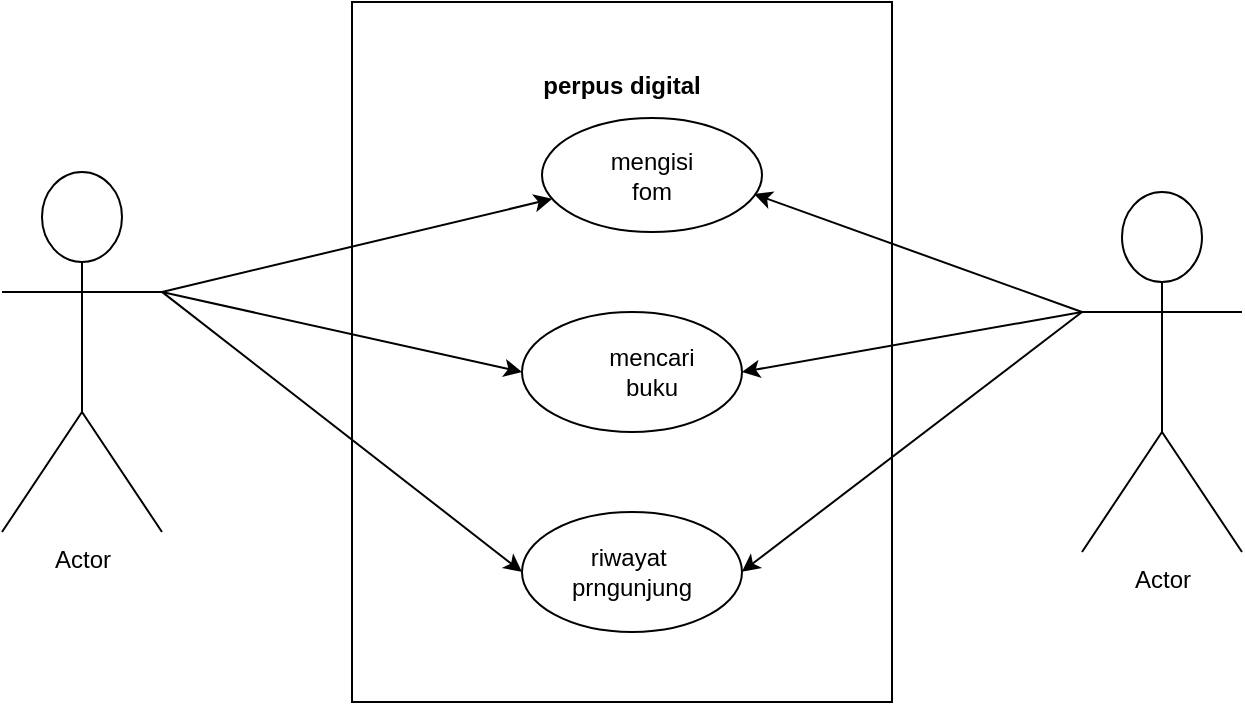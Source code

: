 <mxfile version="23.1.1" type="github">
  <diagram name="Page-1" id="LqTNRA6-S0BNyduLqDKM">
    <mxGraphModel dx="1434" dy="780" grid="1" gridSize="10" guides="1" tooltips="1" connect="1" arrows="1" fold="1" page="1" pageScale="1" pageWidth="850" pageHeight="1100" math="0" shadow="0">
      <root>
        <mxCell id="0" />
        <mxCell id="1" parent="0" />
        <mxCell id="N7YRgPe5EQtgeHdxmEmI-1" value="" style="whiteSpace=wrap;html=1;" vertex="1" parent="1">
          <mxGeometry x="255" y="115" width="270" height="350" as="geometry" />
        </mxCell>
        <mxCell id="N7YRgPe5EQtgeHdxmEmI-3" value="&lt;b&gt;perpus digital&lt;/b&gt;" style="text;html=1;strokeColor=none;fillColor=none;align=center;verticalAlign=middle;whiteSpace=wrap;rounded=0;rotation=0;" vertex="1" parent="1">
          <mxGeometry x="320" y="140" width="140" height="33" as="geometry" />
        </mxCell>
        <mxCell id="N7YRgPe5EQtgeHdxmEmI-4" value="" style="ellipse;whiteSpace=wrap;html=1;" vertex="1" parent="1">
          <mxGeometry x="350" y="173" width="110" height="57" as="geometry" />
        </mxCell>
        <mxCell id="N7YRgPe5EQtgeHdxmEmI-5" value="" style="ellipse;whiteSpace=wrap;html=1;" vertex="1" parent="1">
          <mxGeometry x="340" y="270" width="110" height="60" as="geometry" />
        </mxCell>
        <mxCell id="N7YRgPe5EQtgeHdxmEmI-6" value="" style="ellipse;whiteSpace=wrap;html=1;" vertex="1" parent="1">
          <mxGeometry x="340" y="370" width="110" height="60" as="geometry" />
        </mxCell>
        <mxCell id="N7YRgPe5EQtgeHdxmEmI-10" value="Actor" style="shape=umlActor;verticalLabelPosition=bottom;verticalAlign=top;html=1;outlineConnect=0;" vertex="1" parent="1">
          <mxGeometry x="80" y="200" width="80" height="180" as="geometry" />
        </mxCell>
        <mxCell id="N7YRgPe5EQtgeHdxmEmI-12" value="Actor" style="shape=umlActor;verticalLabelPosition=bottom;verticalAlign=top;html=1;outlineConnect=0;" vertex="1" parent="1">
          <mxGeometry x="620" y="210" width="80" height="180" as="geometry" />
        </mxCell>
        <mxCell id="N7YRgPe5EQtgeHdxmEmI-14" value="" style="endArrow=classic;html=1;rounded=0;" edge="1" parent="1" target="N7YRgPe5EQtgeHdxmEmI-4">
          <mxGeometry width="50" height="50" relative="1" as="geometry">
            <mxPoint x="160" y="260" as="sourcePoint" />
            <mxPoint x="210" y="210" as="targetPoint" />
          </mxGeometry>
        </mxCell>
        <mxCell id="N7YRgPe5EQtgeHdxmEmI-16" value="" style="endArrow=classic;html=1;rounded=0;entryX=0;entryY=0.5;entryDx=0;entryDy=0;" edge="1" parent="1" target="N7YRgPe5EQtgeHdxmEmI-5">
          <mxGeometry width="50" height="50" relative="1" as="geometry">
            <mxPoint x="160" y="260" as="sourcePoint" />
            <mxPoint x="210" y="290" as="targetPoint" />
          </mxGeometry>
        </mxCell>
        <mxCell id="N7YRgPe5EQtgeHdxmEmI-18" value="" style="endArrow=classic;html=1;rounded=0;exitX=1;exitY=0.333;exitDx=0;exitDy=0;exitPerimeter=0;entryX=0;entryY=0.5;entryDx=0;entryDy=0;" edge="1" parent="1" source="N7YRgPe5EQtgeHdxmEmI-10" target="N7YRgPe5EQtgeHdxmEmI-6">
          <mxGeometry width="50" height="50" relative="1" as="geometry">
            <mxPoint x="170" y="300" as="sourcePoint" />
            <mxPoint x="200" y="310" as="targetPoint" />
          </mxGeometry>
        </mxCell>
        <mxCell id="N7YRgPe5EQtgeHdxmEmI-19" value="" style="endArrow=classic;html=1;rounded=0;entryX=0.964;entryY=0.667;entryDx=0;entryDy=0;entryPerimeter=0;" edge="1" parent="1" target="N7YRgPe5EQtgeHdxmEmI-4">
          <mxGeometry width="50" height="50" relative="1" as="geometry">
            <mxPoint x="620" y="270" as="sourcePoint" />
            <mxPoint x="580" y="290" as="targetPoint" />
          </mxGeometry>
        </mxCell>
        <mxCell id="N7YRgPe5EQtgeHdxmEmI-23" value="" style="endArrow=classic;html=1;rounded=0;entryX=1;entryY=0.5;entryDx=0;entryDy=0;" edge="1" parent="1" target="N7YRgPe5EQtgeHdxmEmI-5">
          <mxGeometry width="50" height="50" relative="1" as="geometry">
            <mxPoint x="620" y="270" as="sourcePoint" />
            <mxPoint x="610" y="290" as="targetPoint" />
          </mxGeometry>
        </mxCell>
        <mxCell id="N7YRgPe5EQtgeHdxmEmI-24" value="" style="endArrow=classic;html=1;rounded=0;entryX=0.722;entryY=0.814;entryDx=0;entryDy=0;entryPerimeter=0;" edge="1" parent="1" target="N7YRgPe5EQtgeHdxmEmI-1">
          <mxGeometry width="50" height="50" relative="1" as="geometry">
            <mxPoint x="620" y="270" as="sourcePoint" />
            <mxPoint x="540" y="380" as="targetPoint" />
          </mxGeometry>
        </mxCell>
        <mxCell id="N7YRgPe5EQtgeHdxmEmI-26" value="riwayat&amp;nbsp;&lt;br&gt;prngunjung" style="text;html=1;strokeColor=none;fillColor=none;align=center;verticalAlign=middle;whiteSpace=wrap;rounded=0;" vertex="1" parent="1">
          <mxGeometry x="365" y="385" width="60" height="30" as="geometry" />
        </mxCell>
        <mxCell id="N7YRgPe5EQtgeHdxmEmI-27" value="mengisi&lt;br&gt;fom" style="text;html=1;strokeColor=none;fillColor=none;align=center;verticalAlign=middle;whiteSpace=wrap;rounded=0;" vertex="1" parent="1">
          <mxGeometry x="375" y="186.5" width="60" height="30" as="geometry" />
        </mxCell>
        <mxCell id="N7YRgPe5EQtgeHdxmEmI-28" value="mencari&lt;br&gt;buku" style="text;html=1;strokeColor=none;fillColor=none;align=center;verticalAlign=middle;whiteSpace=wrap;rounded=0;" vertex="1" parent="1">
          <mxGeometry x="375" y="285" width="60" height="30" as="geometry" />
        </mxCell>
      </root>
    </mxGraphModel>
  </diagram>
</mxfile>
